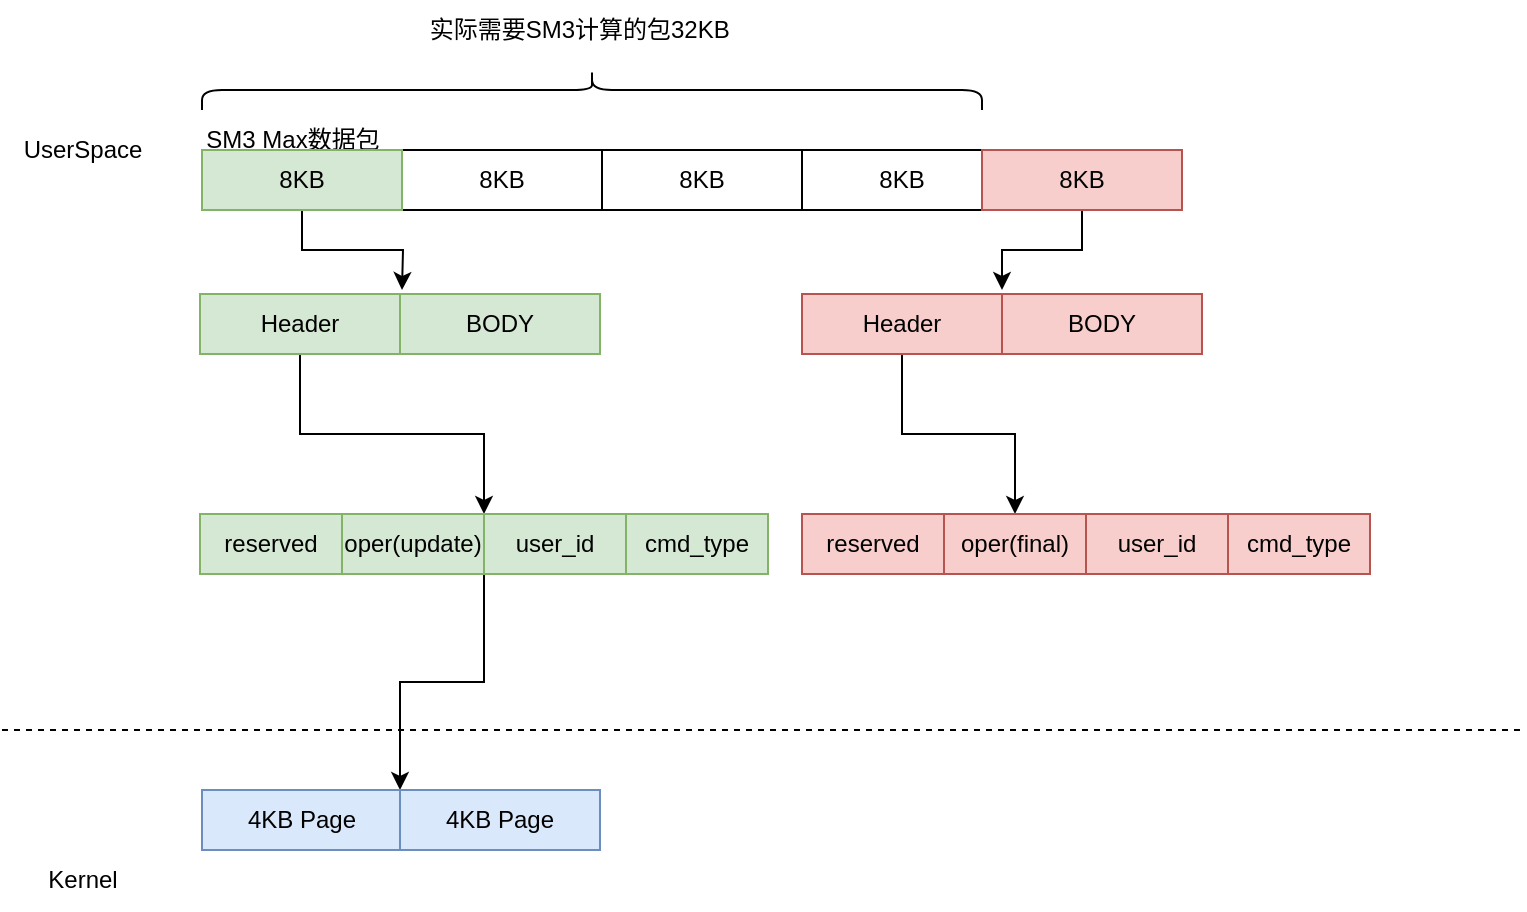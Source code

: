 <mxfile version="20.0.4" type="github">
  <diagram id="JDbjzZjRQLVRVQ9Avx7f" name="Page-1">
    <mxGraphModel dx="1422" dy="762" grid="1" gridSize="10" guides="1" tooltips="1" connect="1" arrows="1" fold="1" page="1" pageScale="1" pageWidth="827" pageHeight="1169" math="0" shadow="0">
      <root>
        <mxCell id="0" />
        <mxCell id="1" parent="0" />
        <mxCell id="zyb1vxMaMhKt3eVz_rQT-1" value="8KB" style="rounded=0;whiteSpace=wrap;html=1;fillColor=#d5e8d4;strokeColor=#82b366;" vertex="1" parent="1">
          <mxGeometry x="140" y="150" width="100" height="30" as="geometry" />
        </mxCell>
        <mxCell id="zyb1vxMaMhKt3eVz_rQT-2" value="8KB" style="rounded=0;whiteSpace=wrap;html=1;" vertex="1" parent="1">
          <mxGeometry x="240" y="150" width="100" height="30" as="geometry" />
        </mxCell>
        <mxCell id="zyb1vxMaMhKt3eVz_rQT-3" value="8KB" style="rounded=0;whiteSpace=wrap;html=1;" vertex="1" parent="1">
          <mxGeometry x="340" y="150" width="100" height="30" as="geometry" />
        </mxCell>
        <mxCell id="zyb1vxMaMhKt3eVz_rQT-31" value="" style="edgeStyle=orthogonalEdgeStyle;rounded=0;orthogonalLoop=1;jettySize=auto;html=1;" edge="1" parent="1" source="zyb1vxMaMhKt3eVz_rQT-4">
          <mxGeometry relative="1" as="geometry">
            <mxPoint x="540" y="220" as="targetPoint" />
            <Array as="points">
              <mxPoint x="580" y="165" />
              <mxPoint x="580" y="200" />
              <mxPoint x="540" y="200" />
            </Array>
          </mxGeometry>
        </mxCell>
        <mxCell id="zyb1vxMaMhKt3eVz_rQT-4" value="8KB" style="rounded=0;whiteSpace=wrap;html=1;" vertex="1" parent="1">
          <mxGeometry x="440" y="150" width="100" height="30" as="geometry" />
        </mxCell>
        <mxCell id="zyb1vxMaMhKt3eVz_rQT-5" value="" style="shape=curlyBracket;whiteSpace=wrap;html=1;rounded=1;rotation=90;" vertex="1" parent="1">
          <mxGeometry x="325" y="-75" width="20" height="390" as="geometry" />
        </mxCell>
        <mxCell id="zyb1vxMaMhKt3eVz_rQT-6" value="实际需要SM3计算的包32KB&amp;nbsp;" style="text;html=1;align=center;verticalAlign=middle;resizable=0;points=[];autosize=1;strokeColor=none;fillColor=none;" vertex="1" parent="1">
          <mxGeometry x="240" y="75" width="180" height="30" as="geometry" />
        </mxCell>
        <mxCell id="zyb1vxMaMhKt3eVz_rQT-8" value="SM3 Max数据包" style="text;html=1;align=center;verticalAlign=middle;resizable=0;points=[];autosize=1;strokeColor=none;fillColor=none;" vertex="1" parent="1">
          <mxGeometry x="130" y="130" width="110" height="30" as="geometry" />
        </mxCell>
        <mxCell id="zyb1vxMaMhKt3eVz_rQT-10" value="UserSpace" style="text;html=1;align=center;verticalAlign=middle;resizable=0;points=[];autosize=1;strokeColor=none;fillColor=none;" vertex="1" parent="1">
          <mxGeometry x="40" y="135" width="80" height="30" as="geometry" />
        </mxCell>
        <mxCell id="zyb1vxMaMhKt3eVz_rQT-11" value="" style="endArrow=none;dashed=1;html=1;rounded=0;" edge="1" parent="1">
          <mxGeometry width="50" height="50" relative="1" as="geometry">
            <mxPoint x="40" y="440" as="sourcePoint" />
            <mxPoint x="800" y="440" as="targetPoint" />
          </mxGeometry>
        </mxCell>
        <mxCell id="zyb1vxMaMhKt3eVz_rQT-16" style="edgeStyle=orthogonalEdgeStyle;rounded=0;orthogonalLoop=1;jettySize=auto;html=1;exitX=0.5;exitY=1;exitDx=0;exitDy=0;" edge="1" parent="1" source="zyb1vxMaMhKt3eVz_rQT-13">
          <mxGeometry relative="1" as="geometry">
            <mxPoint x="240" y="220" as="targetPoint" />
          </mxGeometry>
        </mxCell>
        <mxCell id="zyb1vxMaMhKt3eVz_rQT-13" value="8KB" style="rounded=0;whiteSpace=wrap;html=1;fillColor=#d5e8d4;strokeColor=#82b366;" vertex="1" parent="1">
          <mxGeometry x="140" y="150" width="100" height="30" as="geometry" />
        </mxCell>
        <mxCell id="zyb1vxMaMhKt3eVz_rQT-24" style="edgeStyle=orthogonalEdgeStyle;rounded=0;orthogonalLoop=1;jettySize=auto;html=1;exitX=0.5;exitY=1;exitDx=0;exitDy=0;entryX=1;entryY=0;entryDx=0;entryDy=0;" edge="1" parent="1" source="zyb1vxMaMhKt3eVz_rQT-14" target="zyb1vxMaMhKt3eVz_rQT-21">
          <mxGeometry relative="1" as="geometry" />
        </mxCell>
        <mxCell id="zyb1vxMaMhKt3eVz_rQT-14" value="Header" style="rounded=0;whiteSpace=wrap;html=1;fillColor=#d5e8d4;strokeColor=#82b366;" vertex="1" parent="1">
          <mxGeometry x="139" y="222" width="100" height="30" as="geometry" />
        </mxCell>
        <mxCell id="zyb1vxMaMhKt3eVz_rQT-15" value="BODY" style="rounded=0;whiteSpace=wrap;html=1;fillColor=#d5e8d4;strokeColor=#82b366;" vertex="1" parent="1">
          <mxGeometry x="239" y="222" width="100" height="30" as="geometry" />
        </mxCell>
        <mxCell id="zyb1vxMaMhKt3eVz_rQT-17" value="reserved" style="rounded=0;whiteSpace=wrap;html=1;fillColor=#d5e8d4;strokeColor=#82b366;" vertex="1" parent="1">
          <mxGeometry x="139" y="332" width="71" height="30" as="geometry" />
        </mxCell>
        <mxCell id="zyb1vxMaMhKt3eVz_rQT-21" value="oper(update)" style="rounded=0;whiteSpace=wrap;html=1;fillColor=#d5e8d4;strokeColor=#82b366;" vertex="1" parent="1">
          <mxGeometry x="210" y="332" width="71" height="30" as="geometry" />
        </mxCell>
        <mxCell id="zyb1vxMaMhKt3eVz_rQT-36" style="edgeStyle=orthogonalEdgeStyle;rounded=0;orthogonalLoop=1;jettySize=auto;html=1;exitX=0;exitY=1;exitDx=0;exitDy=0;entryX=0;entryY=0;entryDx=0;entryDy=0;" edge="1" parent="1" source="zyb1vxMaMhKt3eVz_rQT-22" target="zyb1vxMaMhKt3eVz_rQT-35">
          <mxGeometry relative="1" as="geometry" />
        </mxCell>
        <mxCell id="zyb1vxMaMhKt3eVz_rQT-22" value="user_id" style="rounded=0;whiteSpace=wrap;html=1;fillColor=#d5e8d4;strokeColor=#82b366;" vertex="1" parent="1">
          <mxGeometry x="281" y="332" width="71" height="30" as="geometry" />
        </mxCell>
        <mxCell id="zyb1vxMaMhKt3eVz_rQT-23" value="cmd_type" style="rounded=0;whiteSpace=wrap;html=1;fillColor=#d5e8d4;strokeColor=#82b366;" vertex="1" parent="1">
          <mxGeometry x="352" y="332" width="71" height="30" as="geometry" />
        </mxCell>
        <mxCell id="zyb1vxMaMhKt3eVz_rQT-32" value="" style="edgeStyle=orthogonalEdgeStyle;rounded=0;orthogonalLoop=1;jettySize=auto;html=1;" edge="1" parent="1" source="zyb1vxMaMhKt3eVz_rQT-25" target="zyb1vxMaMhKt3eVz_rQT-28">
          <mxGeometry relative="1" as="geometry" />
        </mxCell>
        <mxCell id="zyb1vxMaMhKt3eVz_rQT-25" value="Header" style="rounded=0;whiteSpace=wrap;html=1;fillColor=#f8cecc;strokeColor=#b85450;" vertex="1" parent="1">
          <mxGeometry x="440" y="222" width="100" height="30" as="geometry" />
        </mxCell>
        <mxCell id="zyb1vxMaMhKt3eVz_rQT-26" value="BODY" style="rounded=0;whiteSpace=wrap;html=1;fillColor=#f8cecc;strokeColor=#b85450;" vertex="1" parent="1">
          <mxGeometry x="540" y="222" width="100" height="30" as="geometry" />
        </mxCell>
        <mxCell id="zyb1vxMaMhKt3eVz_rQT-27" value="reserved" style="rounded=0;whiteSpace=wrap;html=1;fillColor=#f8cecc;strokeColor=#b85450;" vertex="1" parent="1">
          <mxGeometry x="440" y="332" width="71" height="30" as="geometry" />
        </mxCell>
        <mxCell id="zyb1vxMaMhKt3eVz_rQT-28" value="oper(final)" style="rounded=0;whiteSpace=wrap;html=1;fillColor=#f8cecc;strokeColor=#b85450;" vertex="1" parent="1">
          <mxGeometry x="511" y="332" width="71" height="30" as="geometry" />
        </mxCell>
        <mxCell id="zyb1vxMaMhKt3eVz_rQT-29" value="user_id" style="rounded=0;whiteSpace=wrap;html=1;fillColor=#f8cecc;strokeColor=#b85450;" vertex="1" parent="1">
          <mxGeometry x="582" y="332" width="71" height="30" as="geometry" />
        </mxCell>
        <mxCell id="zyb1vxMaMhKt3eVz_rQT-30" value="cmd_type" style="rounded=0;whiteSpace=wrap;html=1;fillColor=#f8cecc;strokeColor=#b85450;" vertex="1" parent="1">
          <mxGeometry x="653" y="332" width="71" height="30" as="geometry" />
        </mxCell>
        <mxCell id="zyb1vxMaMhKt3eVz_rQT-33" value="Kernel" style="text;html=1;align=center;verticalAlign=middle;resizable=0;points=[];autosize=1;strokeColor=none;fillColor=none;" vertex="1" parent="1">
          <mxGeometry x="50" y="500" width="60" height="30" as="geometry" />
        </mxCell>
        <mxCell id="zyb1vxMaMhKt3eVz_rQT-34" value="4KB Page" style="rounded=0;whiteSpace=wrap;html=1;fillColor=#dae8fc;strokeColor=#6c8ebf;" vertex="1" parent="1">
          <mxGeometry x="140" y="470" width="100" height="30" as="geometry" />
        </mxCell>
        <mxCell id="zyb1vxMaMhKt3eVz_rQT-35" value="4KB Page" style="rounded=0;whiteSpace=wrap;html=1;fillColor=#dae8fc;strokeColor=#6c8ebf;" vertex="1" parent="1">
          <mxGeometry x="239" y="470" width="100" height="30" as="geometry" />
        </mxCell>
        <mxCell id="zyb1vxMaMhKt3eVz_rQT-37" value="8KB" style="rounded=0;whiteSpace=wrap;html=1;fillColor=#f8cecc;strokeColor=#b85450;" vertex="1" parent="1">
          <mxGeometry x="530" y="150" width="100" height="30" as="geometry" />
        </mxCell>
      </root>
    </mxGraphModel>
  </diagram>
</mxfile>
